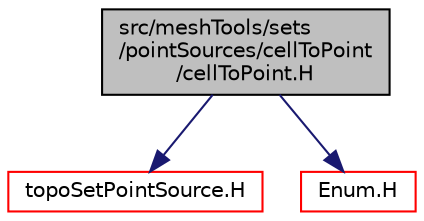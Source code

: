 digraph "src/meshTools/sets/pointSources/cellToPoint/cellToPoint.H"
{
  bgcolor="transparent";
  edge [fontname="Helvetica",fontsize="10",labelfontname="Helvetica",labelfontsize="10"];
  node [fontname="Helvetica",fontsize="10",shape=record];
  Node1 [label="src/meshTools/sets\l/pointSources/cellToPoint\l/cellToPoint.H",height=0.2,width=0.4,color="black", fillcolor="grey75", style="filled" fontcolor="black"];
  Node1 -> Node2 [color="midnightblue",fontsize="10",style="solid",fontname="Helvetica"];
  Node2 [label="topoSetPointSource.H",height=0.2,width=0.4,color="red",URL="$topoSetPointSource_8H.html"];
  Node1 -> Node3 [color="midnightblue",fontsize="10",style="solid",fontname="Helvetica"];
  Node3 [label="Enum.H",height=0.2,width=0.4,color="red",URL="$Enum_8H.html"];
}
